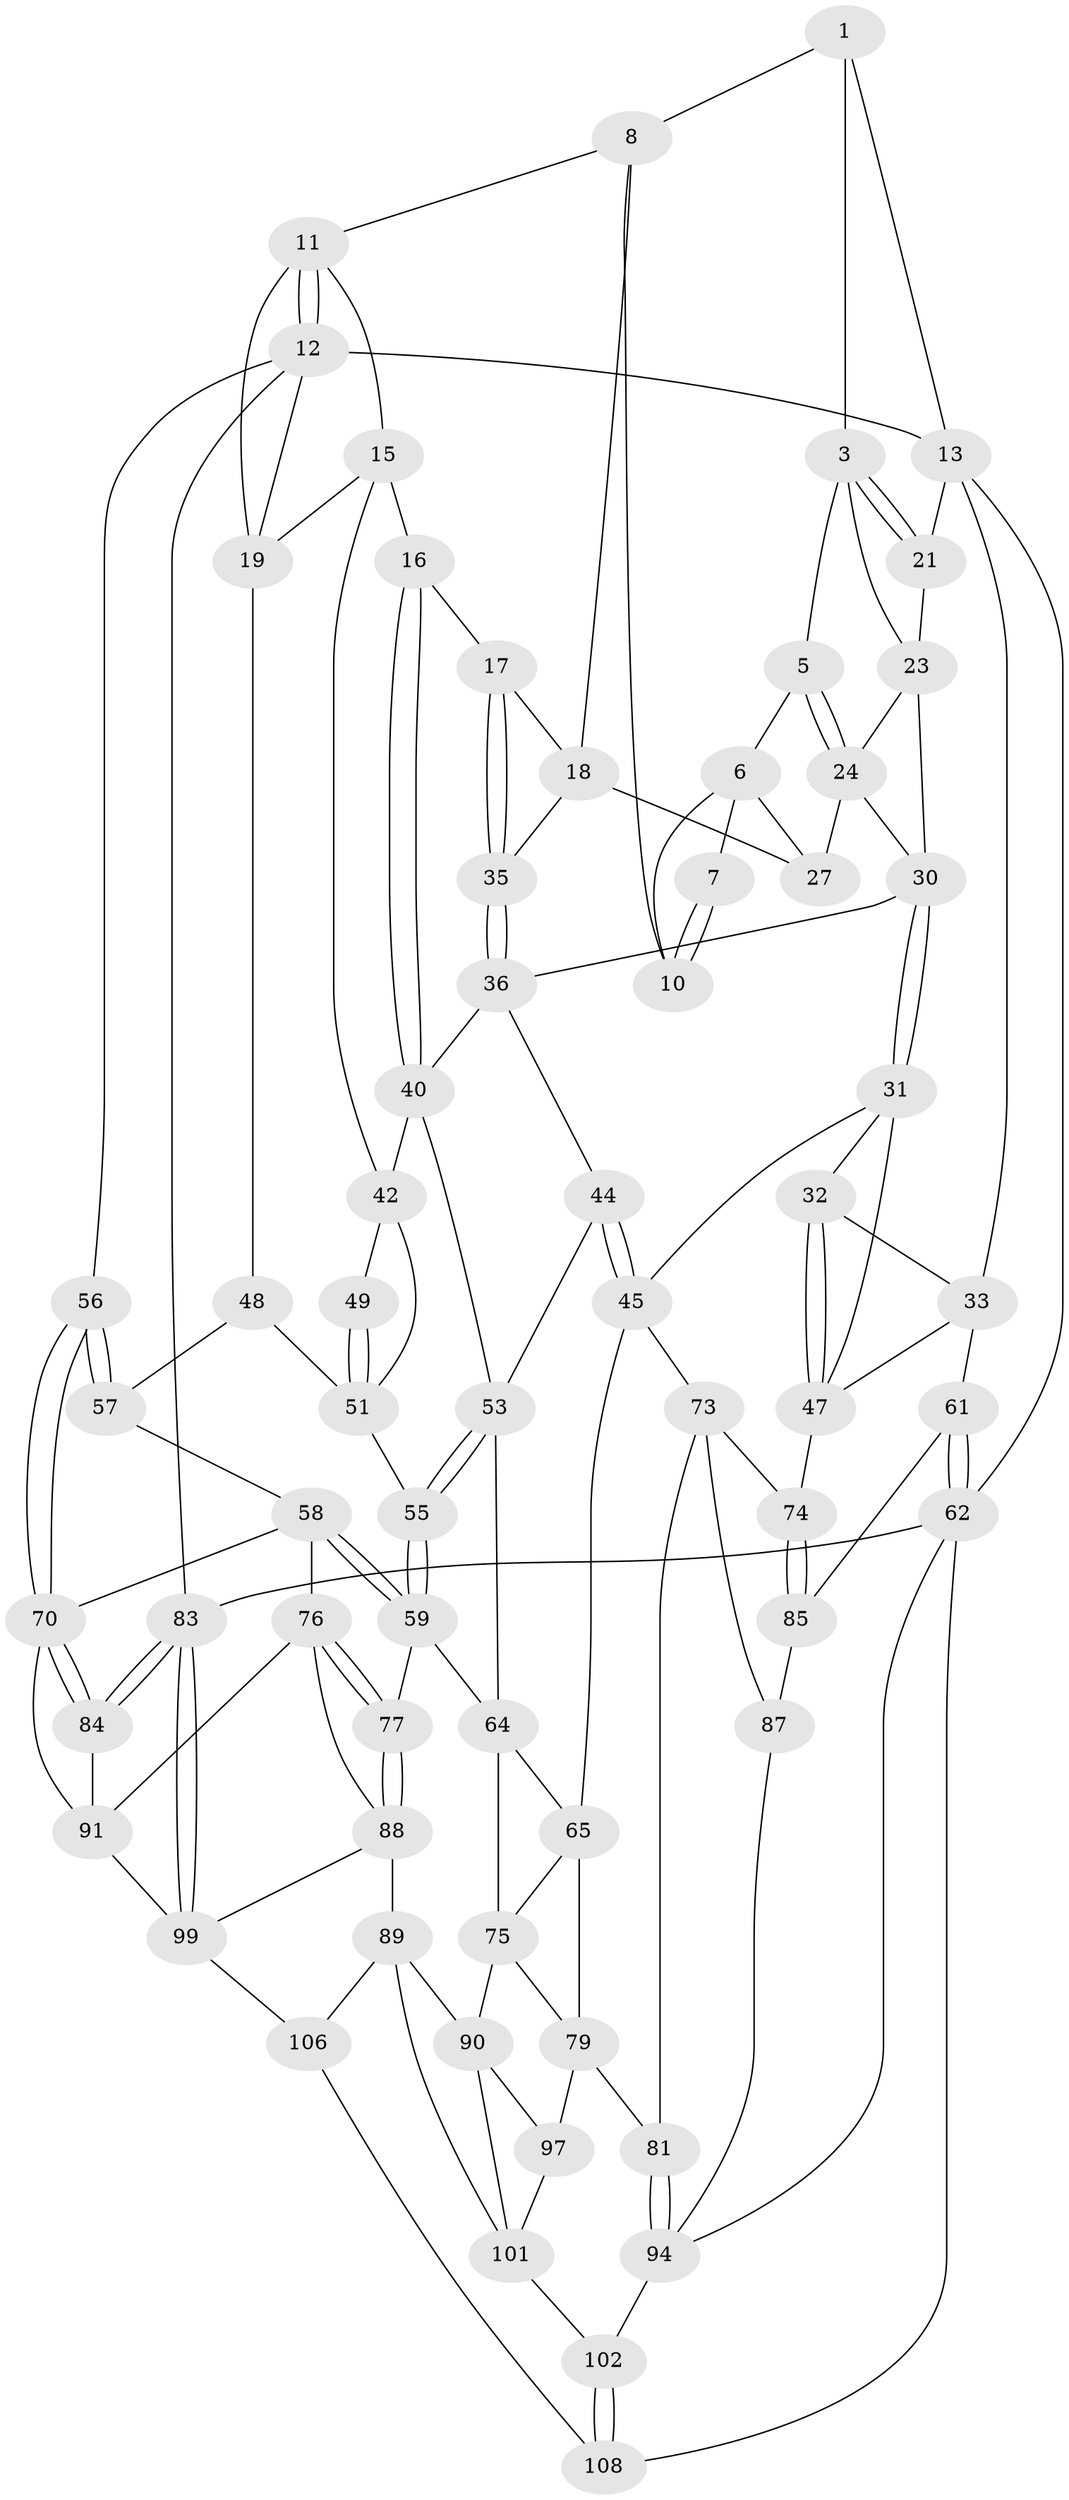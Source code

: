 // original degree distribution, {3: 0.037037037037037035, 5: 0.4444444444444444, 4: 0.25, 6: 0.26851851851851855}
// Generated by graph-tools (version 1.1) at 2025/42/03/06/25 10:42:26]
// undirected, 66 vertices, 144 edges
graph export_dot {
graph [start="1"]
  node [color=gray90,style=filled];
  1 [pos="+0.5720892722818031+0",super="+2"];
  3 [pos="+0.3179414673886146+0",super="+4"];
  5 [pos="+0.3340227669845616+0.05762245576420883"];
  6 [pos="+0.3806218532187949+0.10954239419611829",super="+26"];
  7 [pos="+0.4863865782385088+0.05625550806327282"];
  8 [pos="+0.5886377679182613+0",super="+9"];
  10 [pos="+0.5453751132361072+0.1524505722431702"];
  11 [pos="+0.6896914259726126+0",super="+14"];
  12 [pos="+1+0",super="+20"];
  13 [pos="+0+0",super="+22"];
  15 [pos="+0.7060339971252354+0.1897098364065195",super="+39"];
  16 [pos="+0.6582635286707076+0.20550189945134353"];
  17 [pos="+0.6160975499105688+0.19821798005918811"];
  18 [pos="+0.5625349125571735+0.16073745813062779",super="+29"];
  19 [pos="+1+0.24493648615643823",super="+38"];
  21 [pos="+0.08595899043392971+0.1501530557309912"];
  23 [pos="+0.13264219667121321+0.15973176679203202",super="+25"];
  24 [pos="+0.24956206181484553+0.19193425670282308",super="+28"];
  27 [pos="+0.4098785828628267+0.20200337681957578"];
  30 [pos="+0.2334823597461826+0.3271698627179002",super="+34"];
  31 [pos="+0.21628898149529907+0.3462982668802641",super="+46"];
  32 [pos="+0.05806828635730921+0.3432456564228379"];
  33 [pos="+0+0.25126448535434853",super="+60"];
  35 [pos="+0.4949066562112993+0.34270637078401217"];
  36 [pos="+0.4935308529376666+0.35343351473894496",super="+37"];
  40 [pos="+0.6416089371194847+0.39957707865548814",super="+41"];
  42 [pos="+0.7333397780120732+0.40676557731988855",super="+43"];
  44 [pos="+0.4193932437325341+0.4872619202077265"];
  45 [pos="+0.3779142639169894+0.5192640194752246",super="+67"];
  47 [pos="+0.14502434241350462+0.5565589728106378",super="+63"];
  48 [pos="+0.8400805307670446+0.4157986743404995",super="+50"];
  49 [pos="+0.7827351859542546+0.4174504227826655"];
  51 [pos="+0.795899825157633+0.5140074319852554",super="+52"];
  53 [pos="+0.5439950542865113+0.5311420341083402",super="+54"];
  55 [pos="+0.7041792184791121+0.5977780145029101"];
  56 [pos="+1+0.43266062677669526"];
  57 [pos="+0.8818526106772244+0.5356441602676041"];
  58 [pos="+0.8606961639201335+0.5818278271757201",super="+72"];
  59 [pos="+0.7196524924448889+0.6565461034567124",super="+68"];
  61 [pos="+0+1"];
  62 [pos="+0+1",super="+107"];
  64 [pos="+0.5268216892504801+0.6261246555974412",super="+69"];
  65 [pos="+0.526655841100167+0.6263413418925897",super="+66"];
  70 [pos="+1+0.5495194677838597",super="+71"];
  73 [pos="+0.24009920641889682+0.6478744264997864",super="+82"];
  74 [pos="+0.1268045019782365+0.6153298375175996"];
  75 [pos="+0.5700919717290438+0.6828430076899522",super="+78"];
  76 [pos="+0.79953986538877+0.7564871814874083",super="+92"];
  77 [pos="+0.7362360438218111+0.7428554505083549"];
  79 [pos="+0.4419221660919192+0.7395932429010761",super="+80"];
  81 [pos="+0.35118542725661755+0.8034884595638928"];
  83 [pos="+1+1"];
  84 [pos="+1+0.8626035923612332"];
  85 [pos="+0.1231928282371239+0.7236372668176793",super="+86"];
  87 [pos="+0.1829650140454544+0.7775416724008465",super="+93"];
  88 [pos="+0.6998726530035805+0.7863163090454529",super="+98"];
  89 [pos="+0.6788800022442192+0.7944854027150071",super="+104"];
  90 [pos="+0.6259179108104357+0.812567394297524",super="+96"];
  91 [pos="+0.8981173997771827+0.8038848760768967",super="+95"];
  94 [pos="+0.3115873484349358+0.8555998625502002",super="+103"];
  97 [pos="+0.47432240781931767+0.8932920492749367"];
  99 [pos="+0.85016708659049+1",super="+100"];
  101 [pos="+0.44273453121579825+0.94877186018004",super="+105"];
  102 [pos="+0.43564715067604637+0.953689321974478"];
  106 [pos="+0.6343492473168957+1"];
  108 [pos="+0.5167564467528138+1"];
  1 -- 8;
  1 -- 3;
  1 -- 13;
  3 -- 21;
  3 -- 21;
  3 -- 5;
  3 -- 23;
  5 -- 6;
  5 -- 24;
  5 -- 24;
  6 -- 7;
  6 -- 10;
  6 -- 27;
  7 -- 10;
  7 -- 10;
  8 -- 11;
  8 -- 10;
  8 -- 18;
  11 -- 12;
  11 -- 12;
  11 -- 19;
  11 -- 15;
  12 -- 13;
  12 -- 83;
  12 -- 56;
  12 -- 19;
  13 -- 62;
  13 -- 33;
  13 -- 21;
  15 -- 16;
  15 -- 42;
  15 -- 19;
  16 -- 17;
  16 -- 40;
  16 -- 40;
  17 -- 18;
  17 -- 35;
  17 -- 35;
  18 -- 35;
  18 -- 27;
  19 -- 48;
  21 -- 23;
  23 -- 24;
  23 -- 30;
  24 -- 27;
  24 -- 30;
  30 -- 31;
  30 -- 31;
  30 -- 36;
  31 -- 32;
  31 -- 47;
  31 -- 45;
  32 -- 33;
  32 -- 47;
  32 -- 47;
  33 -- 61;
  33 -- 47;
  35 -- 36;
  35 -- 36;
  36 -- 44;
  36 -- 40;
  40 -- 53;
  40 -- 42;
  42 -- 49;
  42 -- 51;
  44 -- 45;
  44 -- 45;
  44 -- 53;
  45 -- 73;
  45 -- 65;
  47 -- 74;
  48 -- 57;
  48 -- 51;
  49 -- 51;
  49 -- 51;
  51 -- 55;
  53 -- 55;
  53 -- 55;
  53 -- 64;
  55 -- 59;
  55 -- 59;
  56 -- 57;
  56 -- 57;
  56 -- 70;
  56 -- 70;
  57 -- 58;
  58 -- 59;
  58 -- 59;
  58 -- 76;
  58 -- 70;
  59 -- 64;
  59 -- 77;
  61 -- 62;
  61 -- 62;
  61 -- 85;
  62 -- 83;
  62 -- 108;
  62 -- 94;
  64 -- 65;
  64 -- 75;
  65 -- 75;
  65 -- 79;
  70 -- 84;
  70 -- 84;
  70 -- 91;
  73 -- 74;
  73 -- 81;
  73 -- 87;
  74 -- 85;
  74 -- 85;
  75 -- 90;
  75 -- 79;
  76 -- 77;
  76 -- 77;
  76 -- 88;
  76 -- 91;
  77 -- 88;
  77 -- 88;
  79 -- 81;
  79 -- 97;
  81 -- 94;
  81 -- 94;
  83 -- 84;
  83 -- 84;
  83 -- 99;
  83 -- 99;
  84 -- 91;
  85 -- 87 [weight=2];
  87 -- 94;
  88 -- 89;
  88 -- 99;
  89 -- 90;
  89 -- 106;
  89 -- 101;
  90 -- 97;
  90 -- 101;
  91 -- 99;
  94 -- 102;
  97 -- 101;
  99 -- 106;
  101 -- 102;
  102 -- 108;
  102 -- 108;
  106 -- 108;
}
